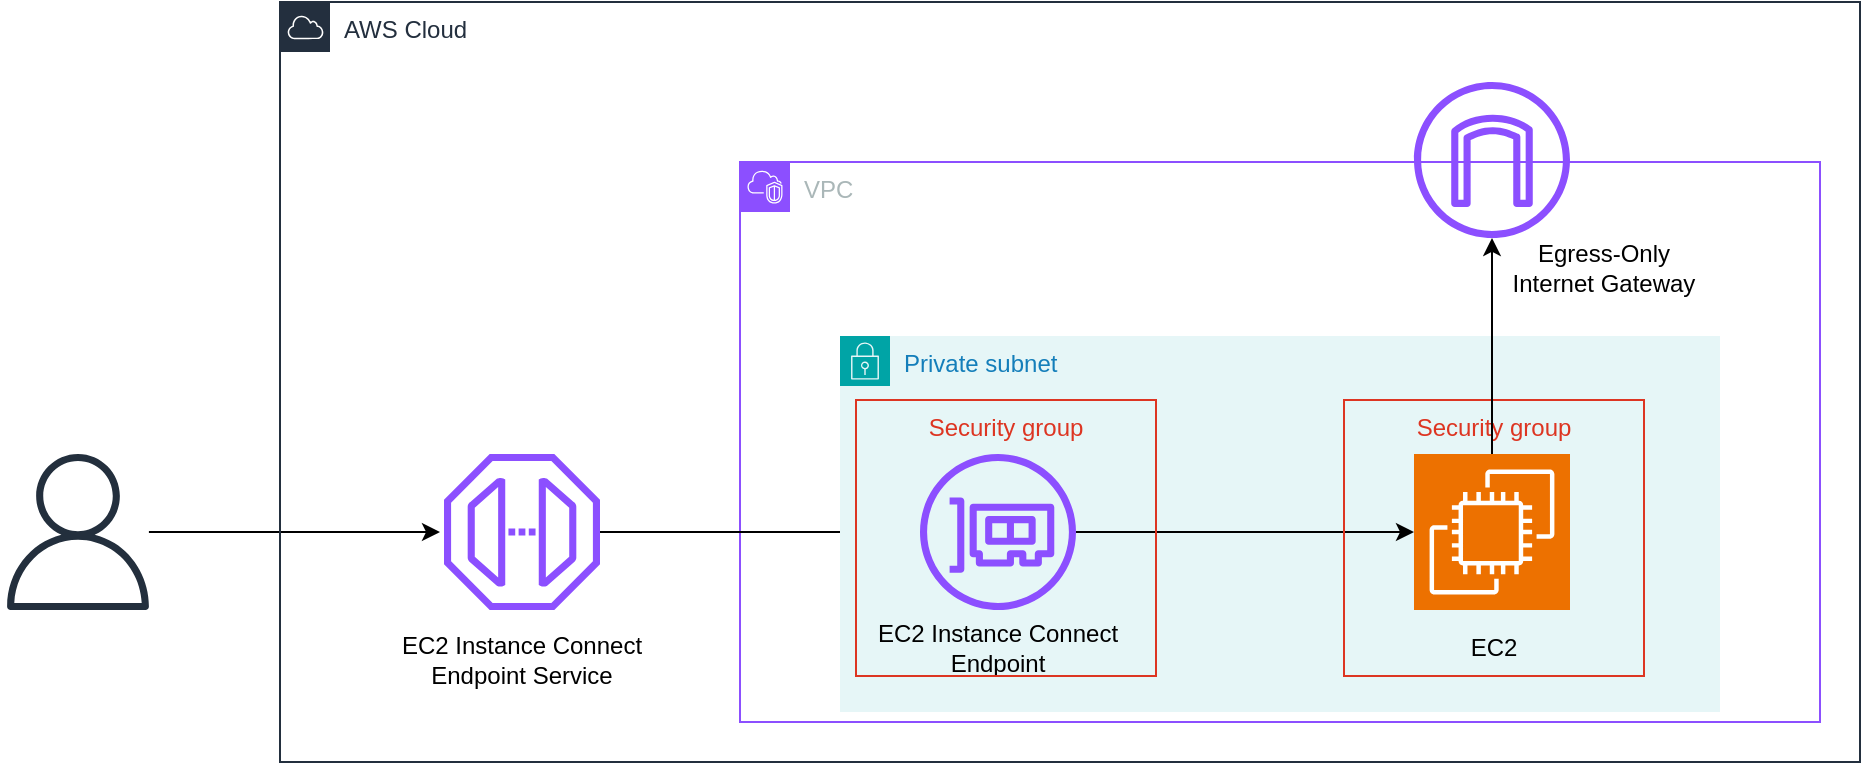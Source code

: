 <mxfile version="24.7.8">
  <diagram name="ページ1" id="0lzz0qcHJcDkH_nxHKsg">
    <mxGraphModel dx="2172" dy="1305" grid="1" gridSize="10" guides="1" tooltips="1" connect="1" arrows="1" fold="1" page="1" pageScale="1" pageWidth="827" pageHeight="1169" math="0" shadow="0">
      <root>
        <mxCell id="0" />
        <mxCell id="1" parent="0" />
        <mxCell id="LIO6guwHClqdhaRPujZN-4" value="VPC" style="points=[[0,0],[0.25,0],[0.5,0],[0.75,0],[1,0],[1,0.25],[1,0.5],[1,0.75],[1,1],[0.75,1],[0.5,1],[0.25,1],[0,1],[0,0.75],[0,0.5],[0,0.25]];outlineConnect=0;gradientColor=none;html=1;whiteSpace=wrap;fontSize=12;fontStyle=0;container=1;pointerEvents=0;collapsible=0;recursiveResize=0;shape=mxgraph.aws4.group;grIcon=mxgraph.aws4.group_vpc2;strokeColor=#8C4FFF;fillColor=none;verticalAlign=top;align=left;spacingLeft=30;fontColor=#AAB7B8;dashed=0;" parent="1" vertex="1">
          <mxGeometry x="-90" y="940" width="540" height="280" as="geometry" />
        </mxCell>
        <mxCell id="8wl--d6G9Zwy83Y7K9Jy-13" value="" style="group" parent="1" vertex="1" connectable="0">
          <mxGeometry x="-270" y="1086" width="142" height="118" as="geometry" />
        </mxCell>
        <mxCell id="8wl--d6G9Zwy83Y7K9Jy-12" value="" style="sketch=0;outlineConnect=0;fontColor=#232F3E;gradientColor=none;fillColor=#8C4FFF;strokeColor=none;dashed=0;verticalLabelPosition=bottom;verticalAlign=top;align=center;html=1;fontSize=12;fontStyle=0;aspect=fixed;pointerEvents=1;shape=mxgraph.aws4.endpoint;" parent="8wl--d6G9Zwy83Y7K9Jy-13" vertex="1">
          <mxGeometry x="32" width="78" height="78" as="geometry" />
        </mxCell>
        <mxCell id="8wl--d6G9Zwy83Y7K9Jy-2" value="EC2 Instance Connect Endpoint Service" style="text;html=1;align=center;verticalAlign=middle;whiteSpace=wrap;rounded=0;" parent="8wl--d6G9Zwy83Y7K9Jy-13" vertex="1">
          <mxGeometry y="88" width="142" height="30" as="geometry" />
        </mxCell>
        <mxCell id="8wl--d6G9Zwy83Y7K9Jy-22" style="edgeStyle=orthogonalEdgeStyle;rounded=0;orthogonalLoop=1;jettySize=auto;html=1;" parent="1" source="8wl--d6G9Zwy83Y7K9Jy-12" target="8wl--d6G9Zwy83Y7K9Jy-15" edge="1">
          <mxGeometry relative="1" as="geometry" />
        </mxCell>
        <mxCell id="8wl--d6G9Zwy83Y7K9Jy-27" style="edgeStyle=orthogonalEdgeStyle;rounded=0;orthogonalLoop=1;jettySize=auto;html=1;" parent="1" source="8wl--d6G9Zwy83Y7K9Jy-26" edge="1">
          <mxGeometry relative="1" as="geometry">
            <mxPoint x="-240" y="1125" as="targetPoint" />
          </mxGeometry>
        </mxCell>
        <mxCell id="8wl--d6G9Zwy83Y7K9Jy-26" value="" style="sketch=0;outlineConnect=0;fontColor=#232F3E;gradientColor=none;fillColor=#232F3D;strokeColor=none;dashed=0;verticalLabelPosition=bottom;verticalAlign=top;align=center;html=1;fontSize=12;fontStyle=0;aspect=fixed;pointerEvents=1;shape=mxgraph.aws4.user;" parent="1" vertex="1">
          <mxGeometry x="-460" y="1086" width="78" height="78" as="geometry" />
        </mxCell>
        <mxCell id="8wl--d6G9Zwy83Y7K9Jy-29" value="AWS Cloud" style="points=[[0,0],[0.25,0],[0.5,0],[0.75,0],[1,0],[1,0.25],[1,0.5],[1,0.75],[1,1],[0.75,1],[0.5,1],[0.25,1],[0,1],[0,0.75],[0,0.5],[0,0.25]];outlineConnect=0;gradientColor=none;html=1;whiteSpace=wrap;fontSize=12;fontStyle=0;container=0;pointerEvents=0;collapsible=0;recursiveResize=0;shape=mxgraph.aws4.group;grIcon=mxgraph.aws4.group_aws_cloud;strokeColor=#232F3E;fillColor=none;verticalAlign=top;align=left;spacingLeft=30;fontColor=#232F3E;dashed=0;" parent="1" vertex="1">
          <mxGeometry x="-320" y="860" width="790" height="380" as="geometry" />
        </mxCell>
        <mxCell id="LIO6guwHClqdhaRPujZN-5" value="Private subnet" style="points=[[0,0],[0.25,0],[0.5,0],[0.75,0],[1,0],[1,0.25],[1,0.5],[1,0.75],[1,1],[0.75,1],[0.5,1],[0.25,1],[0,1],[0,0.75],[0,0.5],[0,0.25]];outlineConnect=0;gradientColor=none;html=1;whiteSpace=wrap;fontSize=12;fontStyle=0;container=1;pointerEvents=0;collapsible=0;recursiveResize=0;shape=mxgraph.aws4.group;grIcon=mxgraph.aws4.group_security_group;grStroke=0;strokeColor=#00A4A6;fillColor=#E6F6F7;verticalAlign=top;align=left;spacingLeft=30;fontColor=#147EBA;dashed=0;" parent="1" vertex="1">
          <mxGeometry x="-40" y="1027" width="440" height="188" as="geometry" />
        </mxCell>
        <mxCell id="8wl--d6G9Zwy83Y7K9Jy-23" style="edgeStyle=orthogonalEdgeStyle;rounded=0;orthogonalLoop=1;jettySize=auto;html=1;" parent="LIO6guwHClqdhaRPujZN-5" source="8wl--d6G9Zwy83Y7K9Jy-15" target="LIO6guwHClqdhaRPujZN-13" edge="1">
          <mxGeometry relative="1" as="geometry" />
        </mxCell>
        <mxCell id="8wl--d6G9Zwy83Y7K9Jy-15" value="" style="sketch=0;outlineConnect=0;fontColor=#232F3E;gradientColor=none;fillColor=#8C4FFF;strokeColor=none;dashed=0;verticalLabelPosition=bottom;verticalAlign=top;align=center;html=1;fontSize=12;fontStyle=0;aspect=fixed;pointerEvents=1;shape=mxgraph.aws4.elastic_network_interface;" parent="LIO6guwHClqdhaRPujZN-5" vertex="1">
          <mxGeometry x="40" y="59" width="78" height="78" as="geometry" />
        </mxCell>
        <mxCell id="8wl--d6G9Zwy83Y7K9Jy-16" value="" style="group" parent="LIO6guwHClqdhaRPujZN-5" vertex="1" connectable="0">
          <mxGeometry x="283" y="59" width="88" height="112" as="geometry" />
        </mxCell>
        <mxCell id="LIO6guwHClqdhaRPujZN-13" value="" style="sketch=0;points=[[0,0,0],[0.25,0,0],[0.5,0,0],[0.75,0,0],[1,0,0],[0,1,0],[0.25,1,0],[0.5,1,0],[0.75,1,0],[1,1,0],[0,0.25,0],[0,0.5,0],[0,0.75,0],[1,0.25,0],[1,0.5,0],[1,0.75,0]];outlineConnect=0;fontColor=#232F3E;fillColor=#ED7100;strokeColor=#ffffff;dashed=0;verticalLabelPosition=bottom;verticalAlign=top;align=center;html=1;fontSize=12;fontStyle=0;aspect=fixed;shape=mxgraph.aws4.resourceIcon;resIcon=mxgraph.aws4.ec2;" parent="8wl--d6G9Zwy83Y7K9Jy-16" vertex="1">
          <mxGeometry x="4" width="78" height="78" as="geometry" />
        </mxCell>
        <mxCell id="8wl--d6G9Zwy83Y7K9Jy-11" value="EC2" style="text;html=1;align=center;verticalAlign=middle;whiteSpace=wrap;rounded=0;" parent="8wl--d6G9Zwy83Y7K9Jy-16" vertex="1">
          <mxGeometry y="82" width="88" height="30" as="geometry" />
        </mxCell>
        <mxCell id="8wl--d6G9Zwy83Y7K9Jy-28" value="EC2 Instance Connect Endpoint" style="text;html=1;align=center;verticalAlign=middle;whiteSpace=wrap;rounded=0;" parent="LIO6guwHClqdhaRPujZN-5" vertex="1">
          <mxGeometry x="8" y="141" width="142" height="30" as="geometry" />
        </mxCell>
        <mxCell id="95knh8Bovt5yonhoBNfu-1" value="Security group" style="fillColor=none;strokeColor=#DD3522;verticalAlign=top;fontStyle=0;fontColor=#DD3522;whiteSpace=wrap;html=1;" parent="LIO6guwHClqdhaRPujZN-5" vertex="1">
          <mxGeometry x="8" y="32" width="150" height="138" as="geometry" />
        </mxCell>
        <mxCell id="95knh8Bovt5yonhoBNfu-11" value="Security group" style="fillColor=none;strokeColor=#DD3522;verticalAlign=top;fontStyle=0;fontColor=#DD3522;whiteSpace=wrap;html=1;" parent="LIO6guwHClqdhaRPujZN-5" vertex="1">
          <mxGeometry x="252" y="32" width="150" height="138" as="geometry" />
        </mxCell>
        <mxCell id="8wl--d6G9Zwy83Y7K9Jy-24" style="edgeStyle=orthogonalEdgeStyle;rounded=0;orthogonalLoop=1;jettySize=auto;html=1;exitX=0.5;exitY=0;exitDx=0;exitDy=0;exitPerimeter=0;" parent="1" source="LIO6guwHClqdhaRPujZN-13" target="LIO6guwHClqdhaRPujZN-8" edge="1">
          <mxGeometry relative="1" as="geometry">
            <mxPoint x="286" y="974" as="targetPoint" />
          </mxGeometry>
        </mxCell>
        <mxCell id="gOQL4WOGseqP6JhvyQCZ-3" value="Egress-Only Internet Gateway" style="text;html=1;align=center;verticalAlign=middle;whiteSpace=wrap;rounded=0;" parent="1" vertex="1">
          <mxGeometry x="293" y="978" width="98" height="30" as="geometry" />
        </mxCell>
        <mxCell id="LIO6guwHClqdhaRPujZN-8" value="" style="sketch=0;outlineConnect=0;fontColor=#232F3E;gradientColor=none;fillColor=#8C4FFF;strokeColor=none;dashed=0;verticalLabelPosition=bottom;verticalAlign=top;align=center;html=1;fontSize=12;fontStyle=0;aspect=fixed;pointerEvents=1;shape=mxgraph.aws4.internet_gateway;" parent="1" vertex="1">
          <mxGeometry x="247" y="900" width="78" height="78" as="geometry" />
        </mxCell>
      </root>
    </mxGraphModel>
  </diagram>
</mxfile>
